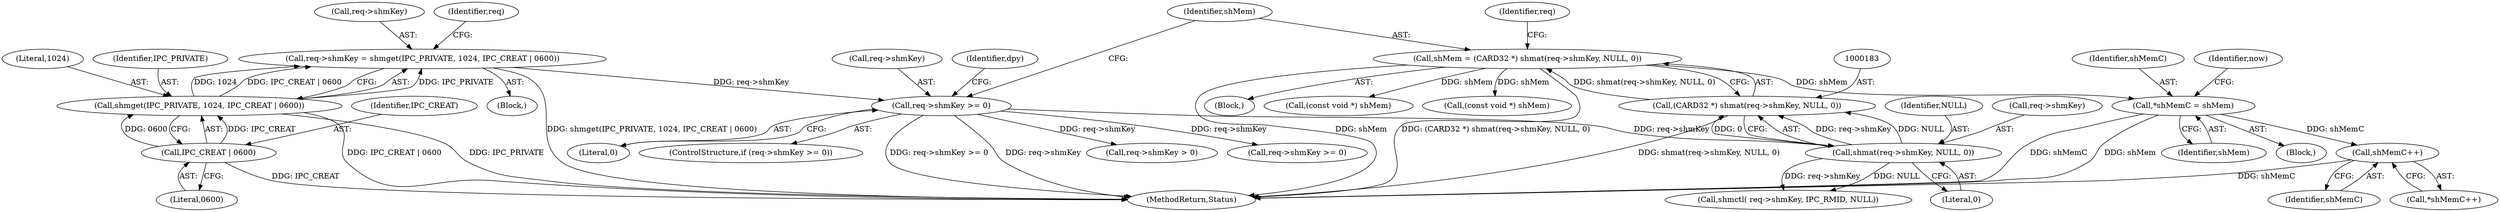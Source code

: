 digraph "0_libXvMC_2cd95e7da8367cccdcdd5c9b160012d1dec5cbdb@pointer" {
"1000200" [label="(Call,*shMemC = shMem)"];
"1000180" [label="(Call,shMem = (CARD32 *) shmat(req->shmKey, NULL, 0))"];
"1000182" [label="(Call,(CARD32 *) shmat(req->shmKey, NULL, 0))"];
"1000184" [label="(Call,shmat(req->shmKey, NULL, 0))"];
"1000174" [label="(Call,req->shmKey >= 0)"];
"1000163" [label="(Call,req->shmKey = shmget(IPC_PRIVATE, 1024, IPC_CREAT | 0600))"];
"1000167" [label="(Call,shmget(IPC_PRIVATE, 1024, IPC_CREAT | 0600))"];
"1000170" [label="(Call,IPC_CREAT | 0600)"];
"1000233" [label="(Call,shMemC++)"];
"1000185" [label="(Call,req->shmKey)"];
"1000198" [label="(Block,)"];
"1000269" [label="(Call,(const void *) shMem)"];
"1000163" [label="(Call,req->shmKey = shmget(IPC_PRIVATE, 1024, IPC_CREAT | 0600))"];
"1000111" [label="(Block,)"];
"1000175" [label="(Call,req->shmKey)"];
"1000201" [label="(Identifier,shMemC)"];
"1000250" [label="(Identifier,dpy)"];
"1000176" [label="(Identifier,req)"];
"1000232" [label="(Call,*shMemC++)"];
"1000490" [label="(MethodReturn,Status)"];
"1000179" [label="(Block,)"];
"1000189" [label="(Literal,0)"];
"1000169" [label="(Literal,1024)"];
"1000192" [label="(Identifier,req)"];
"1000170" [label="(Call,IPC_CREAT | 0600)"];
"1000168" [label="(Identifier,IPC_PRIVATE)"];
"1000188" [label="(Identifier,NULL)"];
"1000181" [label="(Identifier,shMem)"];
"1000200" [label="(Call,*shMemC = shMem)"];
"1000472" [label="(Call,req->shmKey > 0)"];
"1000167" [label="(Call,shmget(IPC_PRIVATE, 1024, IPC_CREAT | 0600))"];
"1000206" [label="(Identifier,now)"];
"1000262" [label="(Call,req->shmKey >= 0)"];
"1000174" [label="(Call,req->shmKey >= 0)"];
"1000164" [label="(Call,req->shmKey)"];
"1000184" [label="(Call,shmat(req->shmKey, NULL, 0))"];
"1000190" [label="(Call,shmctl( req->shmKey, IPC_RMID, NULL))"];
"1000182" [label="(Call,(CARD32 *) shmat(req->shmKey, NULL, 0))"];
"1000178" [label="(Literal,0)"];
"1000172" [label="(Literal,0600)"];
"1000173" [label="(ControlStructure,if (req->shmKey >= 0))"];
"1000233" [label="(Call,shMemC++)"];
"1000180" [label="(Call,shMem = (CARD32 *) shmat(req->shmKey, NULL, 0))"];
"1000276" [label="(Call,(const void *) shMem)"];
"1000171" [label="(Identifier,IPC_CREAT)"];
"1000234" [label="(Identifier,shMemC)"];
"1000202" [label="(Identifier,shMem)"];
"1000200" -> "1000198"  [label="AST: "];
"1000200" -> "1000202"  [label="CFG: "];
"1000201" -> "1000200"  [label="AST: "];
"1000202" -> "1000200"  [label="AST: "];
"1000206" -> "1000200"  [label="CFG: "];
"1000200" -> "1000490"  [label="DDG: shMemC"];
"1000200" -> "1000490"  [label="DDG: shMem"];
"1000180" -> "1000200"  [label="DDG: shMem"];
"1000200" -> "1000233"  [label="DDG: shMemC"];
"1000180" -> "1000179"  [label="AST: "];
"1000180" -> "1000182"  [label="CFG: "];
"1000181" -> "1000180"  [label="AST: "];
"1000182" -> "1000180"  [label="AST: "];
"1000192" -> "1000180"  [label="CFG: "];
"1000180" -> "1000490"  [label="DDG: (CARD32 *) shmat(req->shmKey, NULL, 0)"];
"1000180" -> "1000490"  [label="DDG: shMem"];
"1000182" -> "1000180"  [label="DDG: shmat(req->shmKey, NULL, 0)"];
"1000180" -> "1000269"  [label="DDG: shMem"];
"1000180" -> "1000276"  [label="DDG: shMem"];
"1000182" -> "1000184"  [label="CFG: "];
"1000183" -> "1000182"  [label="AST: "];
"1000184" -> "1000182"  [label="AST: "];
"1000182" -> "1000490"  [label="DDG: shmat(req->shmKey, NULL, 0)"];
"1000184" -> "1000182"  [label="DDG: req->shmKey"];
"1000184" -> "1000182"  [label="DDG: NULL"];
"1000184" -> "1000182"  [label="DDG: 0"];
"1000184" -> "1000189"  [label="CFG: "];
"1000185" -> "1000184"  [label="AST: "];
"1000188" -> "1000184"  [label="AST: "];
"1000189" -> "1000184"  [label="AST: "];
"1000174" -> "1000184"  [label="DDG: req->shmKey"];
"1000184" -> "1000190"  [label="DDG: req->shmKey"];
"1000184" -> "1000190"  [label="DDG: NULL"];
"1000174" -> "1000173"  [label="AST: "];
"1000174" -> "1000178"  [label="CFG: "];
"1000175" -> "1000174"  [label="AST: "];
"1000178" -> "1000174"  [label="AST: "];
"1000181" -> "1000174"  [label="CFG: "];
"1000250" -> "1000174"  [label="CFG: "];
"1000174" -> "1000490"  [label="DDG: req->shmKey >= 0"];
"1000174" -> "1000490"  [label="DDG: req->shmKey"];
"1000163" -> "1000174"  [label="DDG: req->shmKey"];
"1000174" -> "1000262"  [label="DDG: req->shmKey"];
"1000174" -> "1000472"  [label="DDG: req->shmKey"];
"1000163" -> "1000111"  [label="AST: "];
"1000163" -> "1000167"  [label="CFG: "];
"1000164" -> "1000163"  [label="AST: "];
"1000167" -> "1000163"  [label="AST: "];
"1000176" -> "1000163"  [label="CFG: "];
"1000163" -> "1000490"  [label="DDG: shmget(IPC_PRIVATE, 1024, IPC_CREAT | 0600)"];
"1000167" -> "1000163"  [label="DDG: IPC_PRIVATE"];
"1000167" -> "1000163"  [label="DDG: 1024"];
"1000167" -> "1000163"  [label="DDG: IPC_CREAT | 0600"];
"1000167" -> "1000170"  [label="CFG: "];
"1000168" -> "1000167"  [label="AST: "];
"1000169" -> "1000167"  [label="AST: "];
"1000170" -> "1000167"  [label="AST: "];
"1000167" -> "1000490"  [label="DDG: IPC_PRIVATE"];
"1000167" -> "1000490"  [label="DDG: IPC_CREAT | 0600"];
"1000170" -> "1000167"  [label="DDG: IPC_CREAT"];
"1000170" -> "1000167"  [label="DDG: 0600"];
"1000170" -> "1000172"  [label="CFG: "];
"1000171" -> "1000170"  [label="AST: "];
"1000172" -> "1000170"  [label="AST: "];
"1000170" -> "1000490"  [label="DDG: IPC_CREAT"];
"1000233" -> "1000232"  [label="AST: "];
"1000233" -> "1000234"  [label="CFG: "];
"1000234" -> "1000233"  [label="AST: "];
"1000232" -> "1000233"  [label="CFG: "];
"1000233" -> "1000490"  [label="DDG: shMemC"];
}
